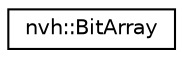 digraph "Graphical Class Hierarchy"
{
 // LATEX_PDF_SIZE
  edge [fontname="Helvetica",fontsize="10",labelfontname="Helvetica",labelfontsize="10"];
  node [fontname="Helvetica",fontsize="10",shape=record];
  rankdir="LR";
  Node0 [label="nvh::BitArray",height=0.2,width=0.4,color="black", fillcolor="white", style="filled",URL="$classnvh_1_1_bit_array.html",tooltip=" "];
}
